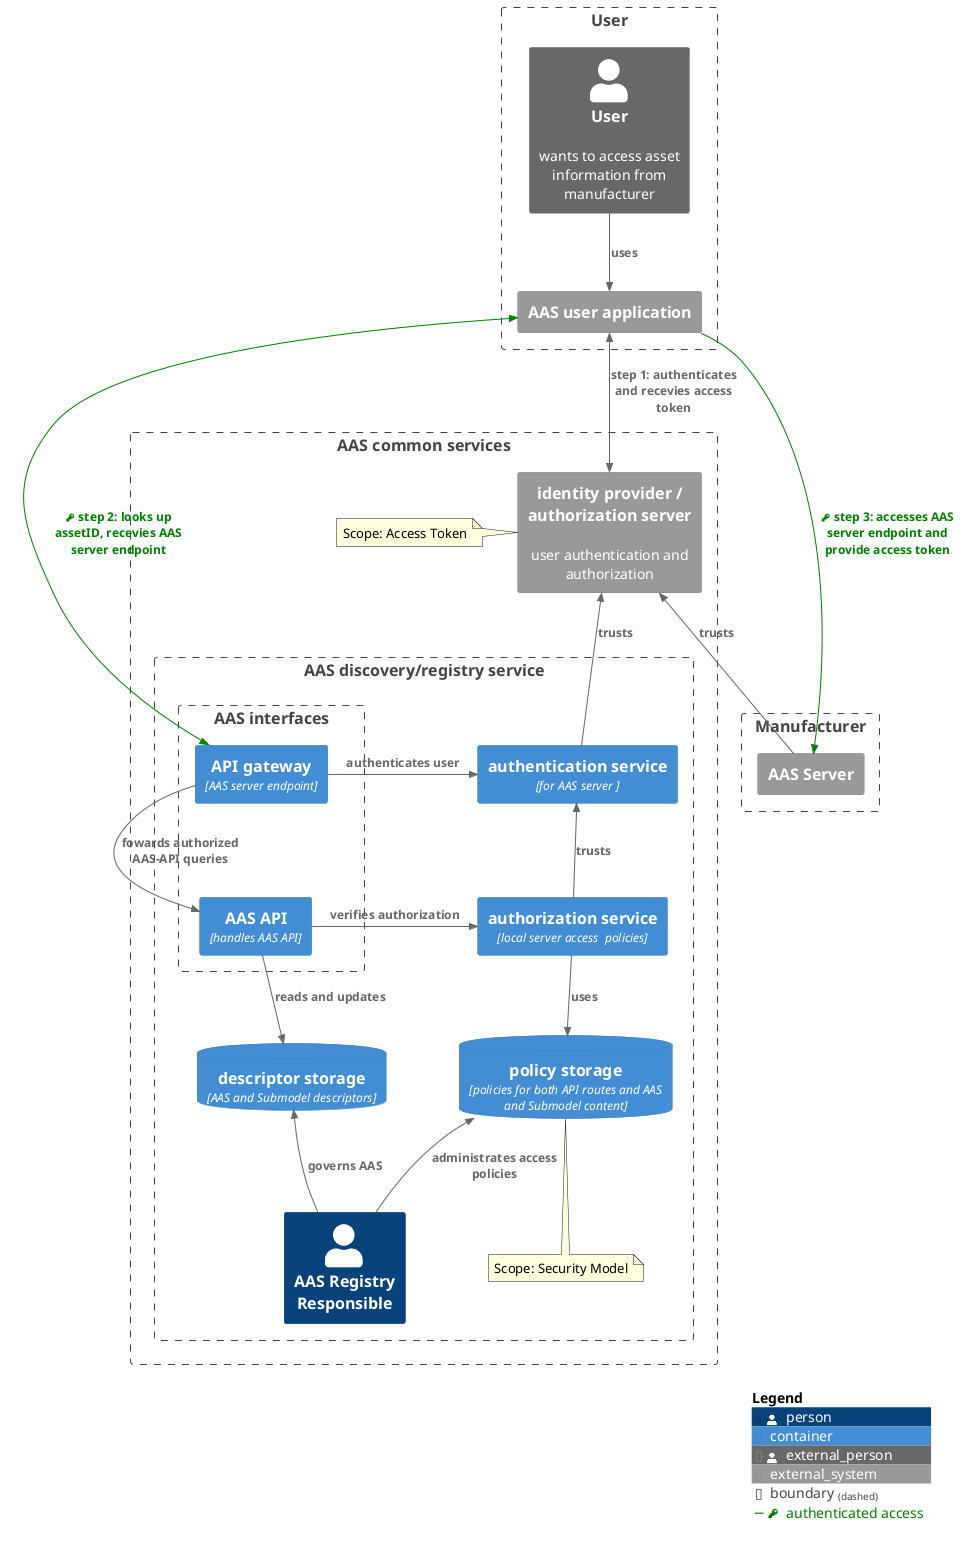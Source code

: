 @startuml
 
!include <c4/C4_Context.puml>  
!include <c4/C4_Container.puml>  
!include <c4/C4_Context.puml>  
!include <c4/C4_Component.puml>  
 
'ref http://plantuml.com/stdlib
!include <office/Users/user.puml>
!include <office/Users/mobile_user.puml>
 
'LAYOUT_TOP_DOWN()
'LAYOUT_AS_SKETCH()
LAYOUT_WITH_LEGEND()
 
AddElementTag("system_boundary", $shape=RoundedBoxShape(), $bgColor="lightBlue")
 
AddRelTag("authenticated access", $textColor="green", $lineColor="green", $sprite="&key")
 
Boundary(c_system, "AAS common services") {
    System_Ext(ade_idp, identity provider / authorization server, "user authentication and authorization")
    note left: Scope: Access Token
'    System_Ext(ade_registry, AAS discovery/registry service, "asset discovery and AAS registry")

    Boundary(AAS_server, "AAS discovery/registry service") {
        Boundary(AAS_interfaces, "AAS interfaces") {
            Container(api_gw, API gateway, "AAS server endpoint")
            Container(rest_service, AAS API, "handles AAS API")
'            Container(aas_service, AAS service, "access to AAS instance data, enforce AAS policies")
'            Rel(rest_service, aas_service, "handles AAS API operations")
            Rel_D(api_gw, rest_service, "fowards authorized AAS-API queries")
        }
        
        Container(authn, authentication service, "for AAS server ")
        Rel_R(api_gw, authn, "authenticates user")
        Rel_U(authn, ade_idp, "trusts")
 
        ContainerDb(asset_data_storage, descriptor storage, "AAS and Submodel descriptors")
'        note bottom: Scope: Signing
'        Rel_D(aas_service, asset_data_storage, "updates")
         Rel_D(rest_service, asset_data_storage, "reads and updates")
 
        Container(authz_serv, authorization service, "local server access  policies")
        ContainerDb(access_policy_storage, policy storage, "policies for both API routes and AAS and Submodel content")
        note bottom: Scope: Security Model

        Rel_R(rest_service, authz_serv, "verifies authorization")
        Rel_U(authz_serv, authn, "trusts")
        Rel_D(authz_serv, access_policy_storage, "uses")

'        Container(aasx_impex, AASX import and export, "")
'        BiRel(aasx_impex, aasx_package, "imports/exports AASX package ensuring encryption and signing")
'        BiRel_L(aasx_impex, aas_service, "import/export")
'        Rel(m_admin, aasx_impex, "triggers AASX import/export")
 
        Person(m_admin  , AAS Registry Responsible, "" )
        Rel_U(m_admin, access_policy_storage, "administrates access policies")
'        Rel_L(m_admin, authz_serv, "administrates server access policies")
 
'        Container(audit, audit log service, "")
'        Lay_D(asset_data_storage, audit)
       
    }

}
 
Boundary(u_system, "User") {
    Person_Ext(user  , User , "wants to access asset information from manufacturer" )
    System_Ext(user_app, "AAS user application")
    Rel(user, user_app, "uses")
    BiRel(user_app, ade_idp, "step 1: authenticates and recevies access token")
    BiRel(user_app, api_gw, "step 2: looks up assetID, recevies AAS server endpoint", $tags="authenticated access")
 
}
 
Boundary(m_system, "Manufacturer") {

    System_Ext(AAS_Server_0, "AAS Server")
    Rel_U(AAS_Server_0, ade_idp, "trusts")
    
'    Person(m_responsible  , AAS responsible, "" )
     Rel_U(m_admin, asset_data_storage, "governs AAS")
'    Rel_L(m_responsible, m_admin, "advises")
}
 
' manufacturer asctivities
 
' user activities
Rel(user_app, AAS_Server_0, "step 3: accesses AAS server endpoint and provide access token", $tags="authenticated access")


SHOW_LEGEND()
@enduml
